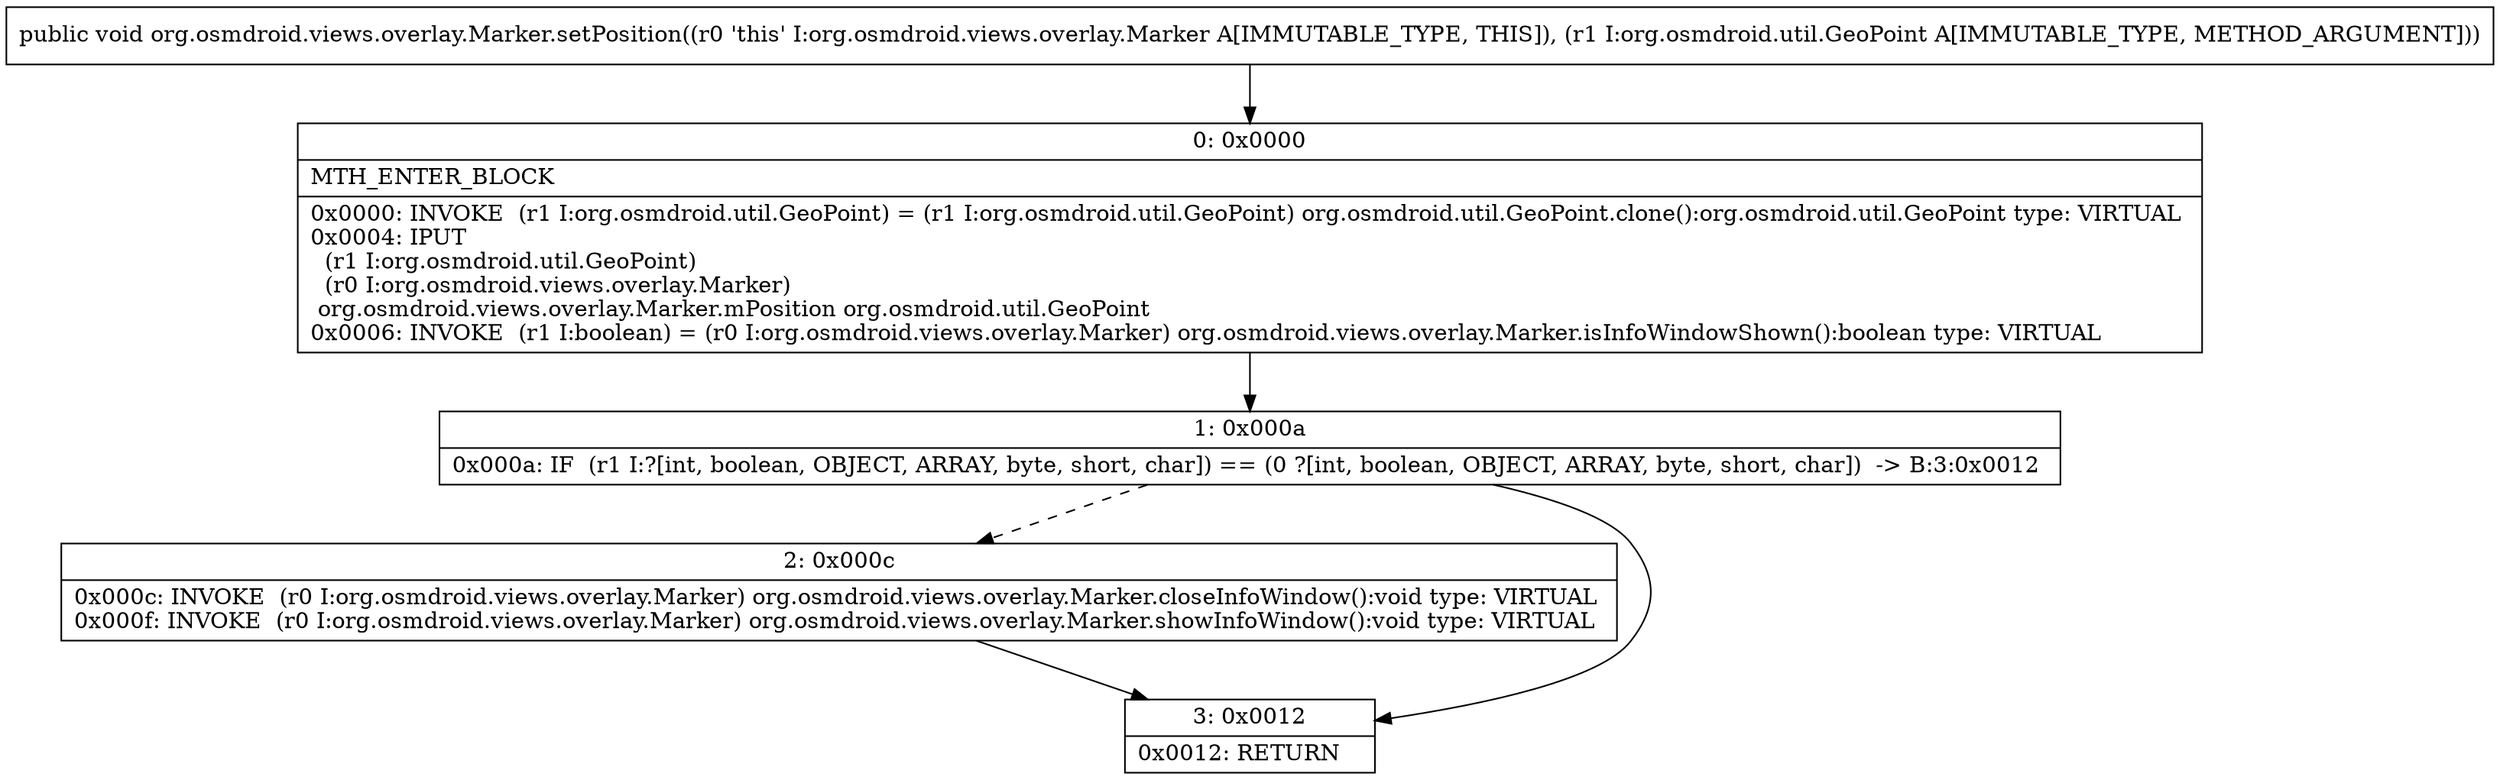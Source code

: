 digraph "CFG fororg.osmdroid.views.overlay.Marker.setPosition(Lorg\/osmdroid\/util\/GeoPoint;)V" {
Node_0 [shape=record,label="{0\:\ 0x0000|MTH_ENTER_BLOCK\l|0x0000: INVOKE  (r1 I:org.osmdroid.util.GeoPoint) = (r1 I:org.osmdroid.util.GeoPoint) org.osmdroid.util.GeoPoint.clone():org.osmdroid.util.GeoPoint type: VIRTUAL \l0x0004: IPUT  \l  (r1 I:org.osmdroid.util.GeoPoint)\l  (r0 I:org.osmdroid.views.overlay.Marker)\l org.osmdroid.views.overlay.Marker.mPosition org.osmdroid.util.GeoPoint \l0x0006: INVOKE  (r1 I:boolean) = (r0 I:org.osmdroid.views.overlay.Marker) org.osmdroid.views.overlay.Marker.isInfoWindowShown():boolean type: VIRTUAL \l}"];
Node_1 [shape=record,label="{1\:\ 0x000a|0x000a: IF  (r1 I:?[int, boolean, OBJECT, ARRAY, byte, short, char]) == (0 ?[int, boolean, OBJECT, ARRAY, byte, short, char])  \-\> B:3:0x0012 \l}"];
Node_2 [shape=record,label="{2\:\ 0x000c|0x000c: INVOKE  (r0 I:org.osmdroid.views.overlay.Marker) org.osmdroid.views.overlay.Marker.closeInfoWindow():void type: VIRTUAL \l0x000f: INVOKE  (r0 I:org.osmdroid.views.overlay.Marker) org.osmdroid.views.overlay.Marker.showInfoWindow():void type: VIRTUAL \l}"];
Node_3 [shape=record,label="{3\:\ 0x0012|0x0012: RETURN   \l}"];
MethodNode[shape=record,label="{public void org.osmdroid.views.overlay.Marker.setPosition((r0 'this' I:org.osmdroid.views.overlay.Marker A[IMMUTABLE_TYPE, THIS]), (r1 I:org.osmdroid.util.GeoPoint A[IMMUTABLE_TYPE, METHOD_ARGUMENT])) }"];
MethodNode -> Node_0;
Node_0 -> Node_1;
Node_1 -> Node_2[style=dashed];
Node_1 -> Node_3;
Node_2 -> Node_3;
}

